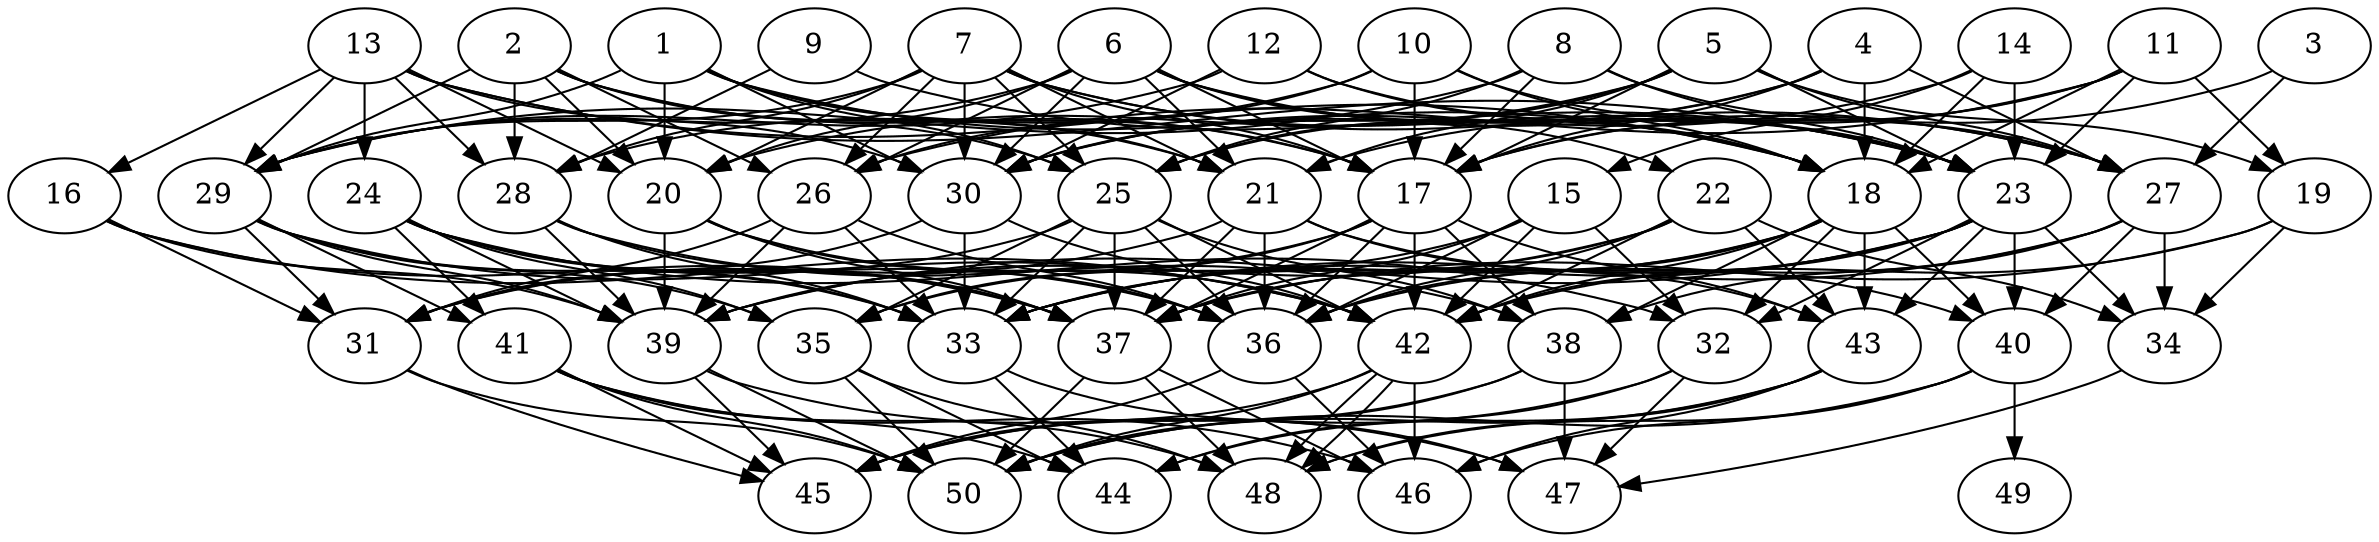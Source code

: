 // DAG automatically generated by daggen at Thu Oct  3 14:07:57 2019
// ./daggen --dot -n 50 --ccr 0.3 --fat 0.7 --regular 0.9 --density 0.7 --mindata 5242880 --maxdata 52428800 
digraph G {
  1 [size="80704853", alpha="0.13", expect_size="24211456"] 
  1 -> 17 [size ="24211456"]
  1 -> 18 [size ="24211456"]
  1 -> 20 [size ="24211456"]
  1 -> 21 [size ="24211456"]
  1 -> 25 [size ="24211456"]
  1 -> 29 [size ="24211456"]
  1 -> 30 [size ="24211456"]
  2 [size="78363307", alpha="0.13", expect_size="23508992"] 
  2 -> 17 [size ="23508992"]
  2 -> 20 [size ="23508992"]
  2 -> 21 [size ="23508992"]
  2 -> 25 [size ="23508992"]
  2 -> 26 [size ="23508992"]
  2 -> 28 [size ="23508992"]
  2 -> 29 [size ="23508992"]
  3 [size="39540053", alpha="0.06", expect_size="11862016"] 
  3 -> 17 [size ="11862016"]
  3 -> 27 [size ="11862016"]
  4 [size="67911680", alpha="0.07", expect_size="20373504"] 
  4 -> 17 [size ="20373504"]
  4 -> 18 [size ="20373504"]
  4 -> 25 [size ="20373504"]
  4 -> 27 [size ="20373504"]
  4 -> 30 [size ="20373504"]
  5 [size="66597547", alpha="0.07", expect_size="19979264"] 
  5 -> 17 [size ="19979264"]
  5 -> 19 [size ="19979264"]
  5 -> 20 [size ="19979264"]
  5 -> 21 [size ="19979264"]
  5 -> 23 [size ="19979264"]
  5 -> 25 [size ="19979264"]
  5 -> 27 [size ="19979264"]
  5 -> 30 [size ="19979264"]
  6 [size="19490133", alpha="0.05", expect_size="5847040"] 
  6 -> 17 [size ="5847040"]
  6 -> 18 [size ="5847040"]
  6 -> 20 [size ="5847040"]
  6 -> 21 [size ="5847040"]
  6 -> 22 [size ="5847040"]
  6 -> 26 [size ="5847040"]
  6 -> 27 [size ="5847040"]
  6 -> 29 [size ="5847040"]
  6 -> 30 [size ="5847040"]
  7 [size="148462933", alpha="0.01", expect_size="44538880"] 
  7 -> 17 [size ="44538880"]
  7 -> 20 [size ="44538880"]
  7 -> 21 [size ="44538880"]
  7 -> 23 [size ="44538880"]
  7 -> 25 [size ="44538880"]
  7 -> 26 [size ="44538880"]
  7 -> 27 [size ="44538880"]
  7 -> 28 [size ="44538880"]
  7 -> 29 [size ="44538880"]
  7 -> 30 [size ="44538880"]
  8 [size="65102507", alpha="0.04", expect_size="19530752"] 
  8 -> 17 [size ="19530752"]
  8 -> 23 [size ="19530752"]
  8 -> 25 [size ="19530752"]
  8 -> 27 [size ="19530752"]
  8 -> 29 [size ="19530752"]
  9 [size="80568320", alpha="0.06", expect_size="24170496"] 
  9 -> 23 [size ="24170496"]
  9 -> 28 [size ="24170496"]
  10 [size="112257707", alpha="0.08", expect_size="33677312"] 
  10 -> 17 [size ="33677312"]
  10 -> 18 [size ="33677312"]
  10 -> 23 [size ="33677312"]
  10 -> 26 [size ="33677312"]
  10 -> 28 [size ="33677312"]
  11 [size="152111787", alpha="0.16", expect_size="45633536"] 
  11 -> 17 [size ="45633536"]
  11 -> 18 [size ="45633536"]
  11 -> 19 [size ="45633536"]
  11 -> 21 [size ="45633536"]
  11 -> 23 [size ="45633536"]
  11 -> 26 [size ="45633536"]
  12 [size="95044267", alpha="0.05", expect_size="28513280"] 
  12 -> 18 [size ="28513280"]
  12 -> 23 [size ="28513280"]
  12 -> 29 [size ="28513280"]
  12 -> 30 [size ="28513280"]
  13 [size="37611520", alpha="0.08", expect_size="11283456"] 
  13 -> 16 [size ="11283456"]
  13 -> 18 [size ="11283456"]
  13 -> 20 [size ="11283456"]
  13 -> 23 [size ="11283456"]
  13 -> 24 [size ="11283456"]
  13 -> 28 [size ="11283456"]
  13 -> 29 [size ="11283456"]
  13 -> 30 [size ="11283456"]
  14 [size="87214080", alpha="0.04", expect_size="26164224"] 
  14 -> 15 [size ="26164224"]
  14 -> 18 [size ="26164224"]
  14 -> 23 [size ="26164224"]
  14 -> 30 [size ="26164224"]
  15 [size="143517013", alpha="0.14", expect_size="43055104"] 
  15 -> 32 [size ="43055104"]
  15 -> 35 [size ="43055104"]
  15 -> 36 [size ="43055104"]
  15 -> 37 [size ="43055104"]
  15 -> 42 [size ="43055104"]
  16 [size="41140907", alpha="0.16", expect_size="12342272"] 
  16 -> 31 [size ="12342272"]
  16 -> 37 [size ="12342272"]
  16 -> 39 [size ="12342272"]
  16 -> 42 [size ="12342272"]
  17 [size="79595520", alpha="0.07", expect_size="23878656"] 
  17 -> 35 [size ="23878656"]
  17 -> 36 [size ="23878656"]
  17 -> 37 [size ="23878656"]
  17 -> 38 [size ="23878656"]
  17 -> 39 [size ="23878656"]
  17 -> 42 [size ="23878656"]
  17 -> 43 [size ="23878656"]
  18 [size="90804907", alpha="0.01", expect_size="27241472"] 
  18 -> 32 [size ="27241472"]
  18 -> 33 [size ="27241472"]
  18 -> 36 [size ="27241472"]
  18 -> 37 [size ="27241472"]
  18 -> 38 [size ="27241472"]
  18 -> 40 [size ="27241472"]
  18 -> 42 [size ="27241472"]
  18 -> 43 [size ="27241472"]
  19 [size="121879893", alpha="0.17", expect_size="36563968"] 
  19 -> 34 [size ="36563968"]
  19 -> 37 [size ="36563968"]
  19 -> 42 [size ="36563968"]
  20 [size="170850987", alpha="0.13", expect_size="51255296"] 
  20 -> 36 [size ="51255296"]
  20 -> 37 [size ="51255296"]
  20 -> 39 [size ="51255296"]
  20 -> 42 [size ="51255296"]
  21 [size="77458773", alpha="0.16", expect_size="23237632"] 
  21 -> 31 [size ="23237632"]
  21 -> 36 [size ="23237632"]
  21 -> 37 [size ="23237632"]
  21 -> 40 [size ="23237632"]
  21 -> 43 [size ="23237632"]
  22 [size="46086827", alpha="0.08", expect_size="13826048"] 
  22 -> 33 [size ="13826048"]
  22 -> 34 [size ="13826048"]
  22 -> 36 [size ="13826048"]
  22 -> 39 [size ="13826048"]
  22 -> 42 [size ="13826048"]
  22 -> 43 [size ="13826048"]
  23 [size="88074240", alpha="0.02", expect_size="26422272"] 
  23 -> 32 [size ="26422272"]
  23 -> 33 [size ="26422272"]
  23 -> 34 [size ="26422272"]
  23 -> 37 [size ="26422272"]
  23 -> 39 [size ="26422272"]
  23 -> 40 [size ="26422272"]
  23 -> 42 [size ="26422272"]
  23 -> 43 [size ="26422272"]
  24 [size="151063893", alpha="0.03", expect_size="45319168"] 
  24 -> 32 [size ="45319168"]
  24 -> 33 [size ="45319168"]
  24 -> 35 [size ="45319168"]
  24 -> 36 [size ="45319168"]
  24 -> 37 [size ="45319168"]
  24 -> 39 [size ="45319168"]
  24 -> 41 [size ="45319168"]
  25 [size="26395307", alpha="0.10", expect_size="7918592"] 
  25 -> 31 [size ="7918592"]
  25 -> 33 [size ="7918592"]
  25 -> 35 [size ="7918592"]
  25 -> 36 [size ="7918592"]
  25 -> 37 [size ="7918592"]
  25 -> 38 [size ="7918592"]
  25 -> 42 [size ="7918592"]
  26 [size="139499520", alpha="0.17", expect_size="41849856"] 
  26 -> 31 [size ="41849856"]
  26 -> 33 [size ="41849856"]
  26 -> 36 [size ="41849856"]
  26 -> 39 [size ="41849856"]
  27 [size="107175253", alpha="0.01", expect_size="32152576"] 
  27 -> 33 [size ="32152576"]
  27 -> 34 [size ="32152576"]
  27 -> 36 [size ="32152576"]
  27 -> 38 [size ="32152576"]
  27 -> 40 [size ="32152576"]
  28 [size="159808853", alpha="0.11", expect_size="47942656"] 
  28 -> 33 [size ="47942656"]
  28 -> 37 [size ="47942656"]
  28 -> 38 [size ="47942656"]
  28 -> 39 [size ="47942656"]
  29 [size="165133653", alpha="0.08", expect_size="49540096"] 
  29 -> 31 [size ="49540096"]
  29 -> 33 [size ="49540096"]
  29 -> 35 [size ="49540096"]
  29 -> 39 [size ="49540096"]
  29 -> 41 [size ="49540096"]
  29 -> 42 [size ="49540096"]
  30 [size="140151467", alpha="0.18", expect_size="42045440"] 
  30 -> 31 [size ="42045440"]
  30 -> 33 [size ="42045440"]
  30 -> 42 [size ="42045440"]
  31 [size="81247573", alpha="0.06", expect_size="24374272"] 
  31 -> 45 [size ="24374272"]
  31 -> 50 [size ="24374272"]
  32 [size="51653973", alpha="0.03", expect_size="15496192"] 
  32 -> 44 [size ="15496192"]
  32 -> 45 [size ="15496192"]
  32 -> 47 [size ="15496192"]
  33 [size="112257707", alpha="0.02", expect_size="33677312"] 
  33 -> 44 [size ="33677312"]
  33 -> 47 [size ="33677312"]
  34 [size="127836160", alpha="0.10", expect_size="38350848"] 
  34 -> 47 [size ="38350848"]
  35 [size="148824747", alpha="0.15", expect_size="44647424"] 
  35 -> 44 [size ="44647424"]
  35 -> 48 [size ="44647424"]
  35 -> 50 [size ="44647424"]
  36 [size="67065173", alpha="0.02", expect_size="20119552"] 
  36 -> 45 [size ="20119552"]
  36 -> 46 [size ="20119552"]
  37 [size="41854293", alpha="0.18", expect_size="12556288"] 
  37 -> 46 [size ="12556288"]
  37 -> 48 [size ="12556288"]
  37 -> 50 [size ="12556288"]
  38 [size="46892373", alpha="0.02", expect_size="14067712"] 
  38 -> 45 [size ="14067712"]
  38 -> 47 [size ="14067712"]
  38 -> 50 [size ="14067712"]
  39 [size="129812480", alpha="0.00", expect_size="38943744"] 
  39 -> 45 [size ="38943744"]
  39 -> 47 [size ="38943744"]
  39 -> 50 [size ="38943744"]
  40 [size="39130453", alpha="0.18", expect_size="11739136"] 
  40 -> 46 [size ="11739136"]
  40 -> 48 [size ="11739136"]
  40 -> 49 [size ="11739136"]
  40 -> 50 [size ="11739136"]
  41 [size="26914133", alpha="0.03", expect_size="8074240"] 
  41 -> 44 [size ="8074240"]
  41 -> 45 [size ="8074240"]
  41 -> 46 [size ="8074240"]
  41 -> 48 [size ="8074240"]
  41 -> 50 [size ="8074240"]
  42 [size="70516053", alpha="0.11", expect_size="21154816"] 
  42 -> 45 [size ="21154816"]
  42 -> 46 [size ="21154816"]
  42 -> 48 [size ="21154816"]
  42 -> 48 [size ="21154816"]
  42 -> 50 [size ="21154816"]
  43 [size="90217813", alpha="0.09", expect_size="27065344"] 
  43 -> 44 [size ="27065344"]
  43 -> 46 [size ="27065344"]
  43 -> 48 [size ="27065344"]
  43 -> 50 [size ="27065344"]
  44 [size="106154667", alpha="0.04", expect_size="31846400"] 
  45 [size="30784853", alpha="0.19", expect_size="9235456"] 
  46 [size="147428693", alpha="0.11", expect_size="44228608"] 
  47 [size="165188267", alpha="0.13", expect_size="49556480"] 
  48 [size="146179413", alpha="0.14", expect_size="43853824"] 
  49 [size="163730773", alpha="0.14", expect_size="49119232"] 
  50 [size="164966400", alpha="0.09", expect_size="49489920"] 
}
